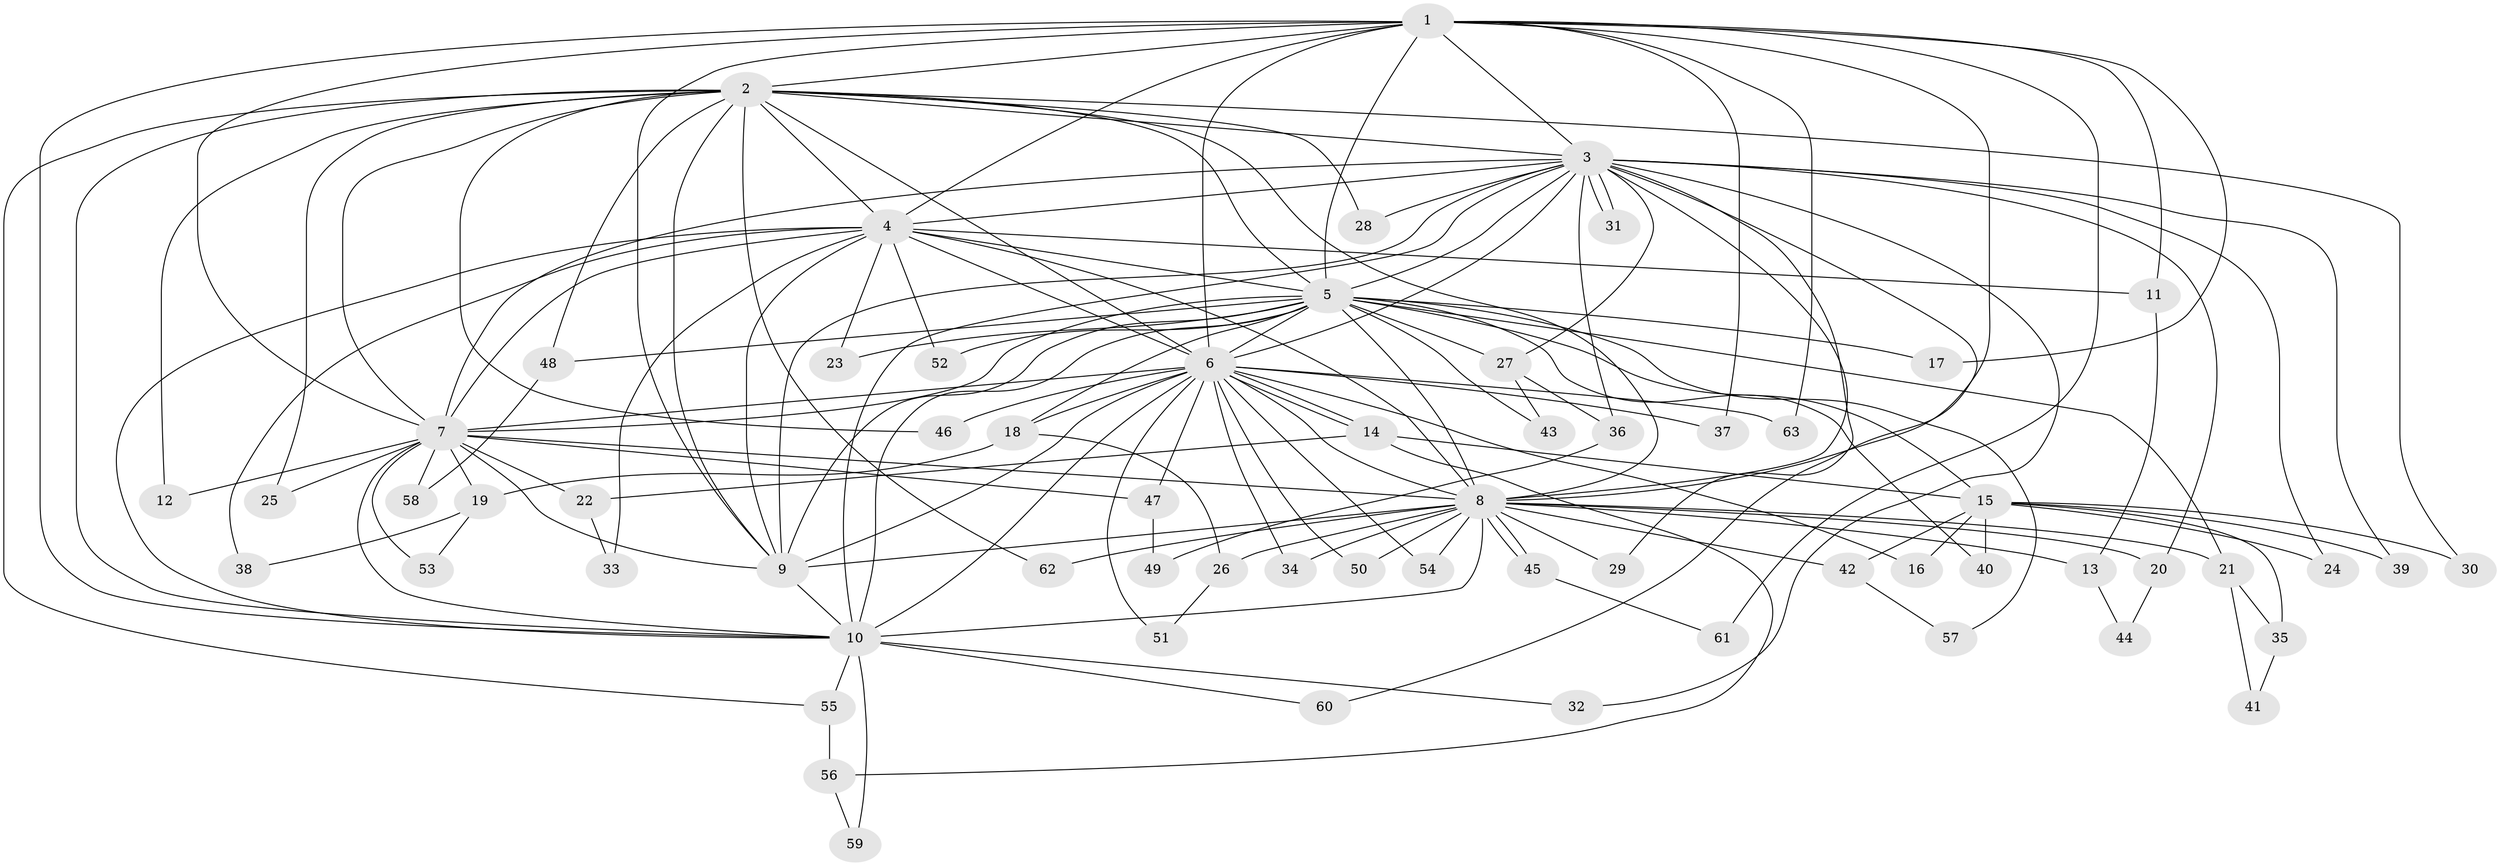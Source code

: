 // coarse degree distribution, {20: 0.02702702702702703, 9: 0.10810810810810811, 18: 0.02702702702702703, 6: 0.02702702702702703, 3: 0.21621621621621623, 2: 0.4594594594594595, 4: 0.08108108108108109, 1: 0.05405405405405406}
// Generated by graph-tools (version 1.1) at 2025/17/03/04/25 18:17:36]
// undirected, 63 vertices, 151 edges
graph export_dot {
graph [start="1"]
  node [color=gray90,style=filled];
  1;
  2;
  3;
  4;
  5;
  6;
  7;
  8;
  9;
  10;
  11;
  12;
  13;
  14;
  15;
  16;
  17;
  18;
  19;
  20;
  21;
  22;
  23;
  24;
  25;
  26;
  27;
  28;
  29;
  30;
  31;
  32;
  33;
  34;
  35;
  36;
  37;
  38;
  39;
  40;
  41;
  42;
  43;
  44;
  45;
  46;
  47;
  48;
  49;
  50;
  51;
  52;
  53;
  54;
  55;
  56;
  57;
  58;
  59;
  60;
  61;
  62;
  63;
  1 -- 2;
  1 -- 3;
  1 -- 4;
  1 -- 5;
  1 -- 6;
  1 -- 7;
  1 -- 8;
  1 -- 9;
  1 -- 10;
  1 -- 11;
  1 -- 17;
  1 -- 37;
  1 -- 61;
  1 -- 63;
  2 -- 3;
  2 -- 4;
  2 -- 5;
  2 -- 6;
  2 -- 7;
  2 -- 8;
  2 -- 9;
  2 -- 10;
  2 -- 12;
  2 -- 25;
  2 -- 28;
  2 -- 30;
  2 -- 46;
  2 -- 48;
  2 -- 55;
  2 -- 62;
  3 -- 4;
  3 -- 5;
  3 -- 6;
  3 -- 7;
  3 -- 8;
  3 -- 9;
  3 -- 10;
  3 -- 20;
  3 -- 24;
  3 -- 27;
  3 -- 28;
  3 -- 29;
  3 -- 31;
  3 -- 31;
  3 -- 32;
  3 -- 36;
  3 -- 39;
  3 -- 60;
  4 -- 5;
  4 -- 6;
  4 -- 7;
  4 -- 8;
  4 -- 9;
  4 -- 10;
  4 -- 11;
  4 -- 23;
  4 -- 33;
  4 -- 38;
  4 -- 52;
  5 -- 6;
  5 -- 7;
  5 -- 8;
  5 -- 9;
  5 -- 10;
  5 -- 15;
  5 -- 17;
  5 -- 18;
  5 -- 21;
  5 -- 23;
  5 -- 27;
  5 -- 40;
  5 -- 43;
  5 -- 48;
  5 -- 52;
  5 -- 57;
  6 -- 7;
  6 -- 8;
  6 -- 9;
  6 -- 10;
  6 -- 14;
  6 -- 14;
  6 -- 16;
  6 -- 18;
  6 -- 34;
  6 -- 37;
  6 -- 46;
  6 -- 47;
  6 -- 50;
  6 -- 51;
  6 -- 54;
  6 -- 63;
  7 -- 8;
  7 -- 9;
  7 -- 10;
  7 -- 12;
  7 -- 19;
  7 -- 22;
  7 -- 25;
  7 -- 47;
  7 -- 53;
  7 -- 58;
  8 -- 9;
  8 -- 10;
  8 -- 13;
  8 -- 20;
  8 -- 21;
  8 -- 26;
  8 -- 29;
  8 -- 34;
  8 -- 42;
  8 -- 45;
  8 -- 45;
  8 -- 50;
  8 -- 54;
  8 -- 62;
  9 -- 10;
  10 -- 32;
  10 -- 55;
  10 -- 59;
  10 -- 60;
  11 -- 13;
  13 -- 44;
  14 -- 15;
  14 -- 22;
  14 -- 56;
  15 -- 16;
  15 -- 24;
  15 -- 30;
  15 -- 35;
  15 -- 39;
  15 -- 40;
  15 -- 42;
  18 -- 19;
  18 -- 26;
  19 -- 38;
  19 -- 53;
  20 -- 44;
  21 -- 35;
  21 -- 41;
  22 -- 33;
  26 -- 51;
  27 -- 36;
  27 -- 43;
  35 -- 41;
  36 -- 49;
  42 -- 57;
  45 -- 61;
  47 -- 49;
  48 -- 58;
  55 -- 56;
  56 -- 59;
}
